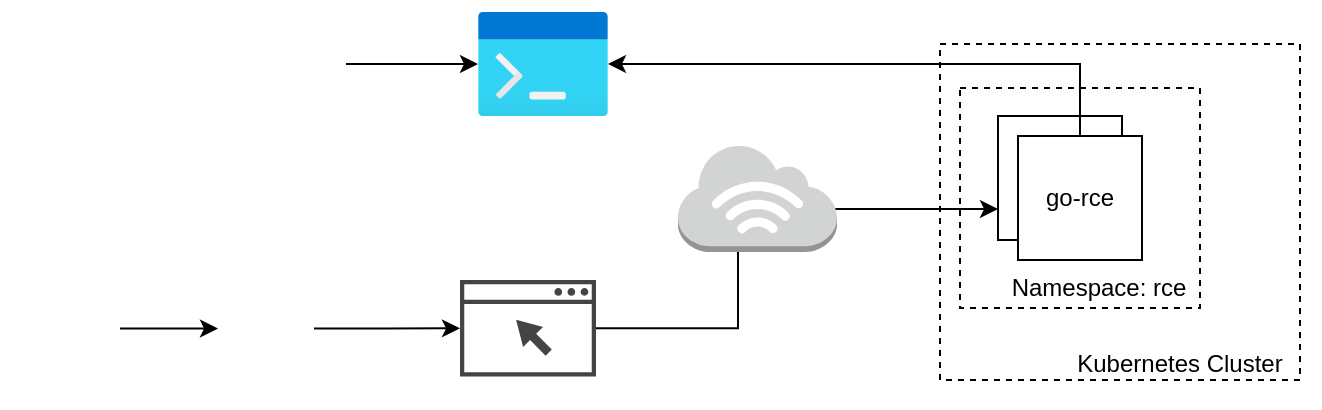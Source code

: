 <mxfile version="14.4.3" type="device"><diagram id="atop5V-vOpRCYG2kpsEb" name="Page-1"><mxGraphModel dx="859" dy="844" grid="1" gridSize="10" guides="1" tooltips="1" connect="1" arrows="1" fold="1" page="1" pageScale="1" pageWidth="850" pageHeight="1100" math="0" shadow="0"><root><mxCell id="0"/><mxCell id="1" parent="0"/><mxCell id="SIcpR_KLJJda8XzpNTgV-17" value="" style="rounded=0;whiteSpace=wrap;html=1;dashed=1;" vertex="1" parent="1"><mxGeometry x="550" y="112" width="180" height="168" as="geometry"/></mxCell><mxCell id="SIcpR_KLJJda8XzpNTgV-20" value="" style="rounded=0;whiteSpace=wrap;html=1;dashed=1;" vertex="1" parent="1"><mxGeometry x="560" y="134" width="120" height="110" as="geometry"/></mxCell><mxCell id="SIcpR_KLJJda8XzpNTgV-3" style="edgeStyle=orthogonalEdgeStyle;rounded=0;orthogonalLoop=1;jettySize=auto;html=1;" edge="1" parent="1" source="SIcpR_KLJJda8XzpNTgV-1" target="SIcpR_KLJJda8XzpNTgV-2"><mxGeometry relative="1" as="geometry"/></mxCell><mxCell id="SIcpR_KLJJda8XzpNTgV-1" value="" style="shape=image;html=1;verticalAlign=top;verticalLabelPosition=bottom;labelBackgroundColor=#ffffff;imageAspect=0;aspect=fixed;image=https://cdn2.iconfinder.com/data/icons/very-emotional-emoji/64/22_EmoticonsHDcom.png" vertex="1" parent="1"><mxGeometry x="189" y="90" width="64" height="64" as="geometry"/></mxCell><mxCell id="SIcpR_KLJJda8XzpNTgV-2" value="" style="aspect=fixed;html=1;points=[];align=center;image;fontSize=12;image=img/lib/azure2/general/Dev_Console.svg;" vertex="1" parent="1"><mxGeometry x="319" y="96" width="65" height="52" as="geometry"/></mxCell><mxCell id="SIcpR_KLJJda8XzpNTgV-4" value="" style="shape=image;html=1;verticalAlign=top;verticalLabelPosition=bottom;labelBackgroundColor=#ffffff;imageAspect=0;aspect=fixed;image=https://cdn4.iconfinder.com/data/icons/emoji-18/61/8-128.png" vertex="1" parent="1"><mxGeometry x="80" y="224.28" width="60" height="60" as="geometry"/></mxCell><mxCell id="SIcpR_KLJJda8XzpNTgV-10" style="edgeStyle=orthogonalEdgeStyle;rounded=0;orthogonalLoop=1;jettySize=auto;html=1;" edge="1" parent="1" source="SIcpR_KLJJda8XzpNTgV-5" target="SIcpR_KLJJda8XzpNTgV-6"><mxGeometry relative="1" as="geometry"><mxPoint x="270" y="270" as="targetPoint"/></mxGeometry></mxCell><mxCell id="SIcpR_KLJJda8XzpNTgV-14" style="edgeStyle=orthogonalEdgeStyle;rounded=0;orthogonalLoop=1;jettySize=auto;html=1;entryX=0;entryY=0.75;entryDx=0;entryDy=0;" edge="1" parent="1" source="SIcpR_KLJJda8XzpNTgV-6" target="SIcpR_KLJJda8XzpNTgV-12"><mxGeometry relative="1" as="geometry"><mxPoint x="439" y="260" as="targetPoint"/><Array as="points"><mxPoint x="449" y="254"/><mxPoint x="449" y="195"/></Array></mxGeometry></mxCell><mxCell id="SIcpR_KLJJda8XzpNTgV-6" value="" style="pointerEvents=1;shadow=0;dashed=0;html=1;strokeColor=none;fillColor=#434445;aspect=fixed;labelPosition=center;verticalLabelPosition=bottom;verticalAlign=top;align=center;outlineConnect=0;shape=mxgraph.vvd.web_browser;" vertex="1" parent="1"><mxGeometry x="310" y="230.0" width="68" height="48.28" as="geometry"/></mxCell><mxCell id="SIcpR_KLJJda8XzpNTgV-12" value="go-rce" style="whiteSpace=wrap;html=1;aspect=fixed;" vertex="1" parent="1"><mxGeometry x="579" y="148" width="62" height="62" as="geometry"/></mxCell><mxCell id="SIcpR_KLJJda8XzpNTgV-16" style="edgeStyle=orthogonalEdgeStyle;rounded=0;orthogonalLoop=1;jettySize=auto;html=1;" edge="1" parent="1" source="SIcpR_KLJJda8XzpNTgV-13" target="SIcpR_KLJJda8XzpNTgV-2"><mxGeometry relative="1" as="geometry"><Array as="points"><mxPoint x="620" y="122"/></Array></mxGeometry></mxCell><mxCell id="SIcpR_KLJJda8XzpNTgV-13" value="go-rce" style="whiteSpace=wrap;html=1;aspect=fixed;" vertex="1" parent="1"><mxGeometry x="589" y="158" width="62" height="62" as="geometry"/></mxCell><mxCell id="SIcpR_KLJJda8XzpNTgV-15" value="" style="outlineConnect=0;dashed=0;verticalLabelPosition=bottom;verticalAlign=top;align=center;html=1;shape=mxgraph.aws3.internet_3;fillColor=#D2D3D3;gradientColor=none;" vertex="1" parent="1"><mxGeometry x="419" y="162" width="79.5" height="54" as="geometry"/></mxCell><mxCell id="SIcpR_KLJJda8XzpNTgV-5" value="" style="shape=image;html=1;verticalAlign=top;verticalLabelPosition=bottom;labelBackgroundColor=#ffffff;imageAspect=0;aspect=fixed;image=https://cdn4.iconfinder.com/data/icons/monster-icons/creep-007.png" vertex="1" parent="1"><mxGeometry x="189" y="230.28" width="48" height="48" as="geometry"/></mxCell><mxCell id="SIcpR_KLJJda8XzpNTgV-18" style="edgeStyle=orthogonalEdgeStyle;rounded=0;orthogonalLoop=1;jettySize=auto;html=1;" edge="1" parent="1" source="SIcpR_KLJJda8XzpNTgV-4" target="SIcpR_KLJJda8XzpNTgV-5"><mxGeometry relative="1" as="geometry"><mxPoint x="269" y="240" as="targetPoint"/><mxPoint x="140" y="240" as="sourcePoint"/><Array as="points"/></mxGeometry></mxCell><mxCell id="SIcpR_KLJJda8XzpNTgV-21" value="Namespace: rce" style="text;html=1;strokeColor=none;fillColor=none;align=center;verticalAlign=middle;whiteSpace=wrap;rounded=0;dashed=1;" vertex="1" parent="1"><mxGeometry x="579" y="224.28" width="101" height="20" as="geometry"/></mxCell><mxCell id="SIcpR_KLJJda8XzpNTgV-22" value="&lt;div&gt;Kubernetes Cluster &lt;br&gt;&lt;/div&gt;&lt;div&gt;&lt;br&gt;&lt;/div&gt;" style="text;html=1;strokeColor=none;fillColor=none;align=center;verticalAlign=middle;whiteSpace=wrap;rounded=0;dashed=1;" vertex="1" parent="1"><mxGeometry x="600" y="274.28" width="140" height="10" as="geometry"/></mxCell></root></mxGraphModel></diagram></mxfile>
